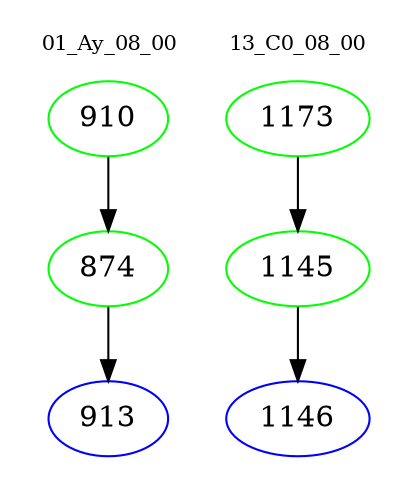 digraph{
subgraph cluster_0 {
color = white
label = "01_Ay_08_00";
fontsize=10;
T0_910 [label="910", color="green"]
T0_910 -> T0_874 [color="black"]
T0_874 [label="874", color="green"]
T0_874 -> T0_913 [color="black"]
T0_913 [label="913", color="blue"]
}
subgraph cluster_1 {
color = white
label = "13_C0_08_00";
fontsize=10;
T1_1173 [label="1173", color="green"]
T1_1173 -> T1_1145 [color="black"]
T1_1145 [label="1145", color="green"]
T1_1145 -> T1_1146 [color="black"]
T1_1146 [label="1146", color="blue"]
}
}
